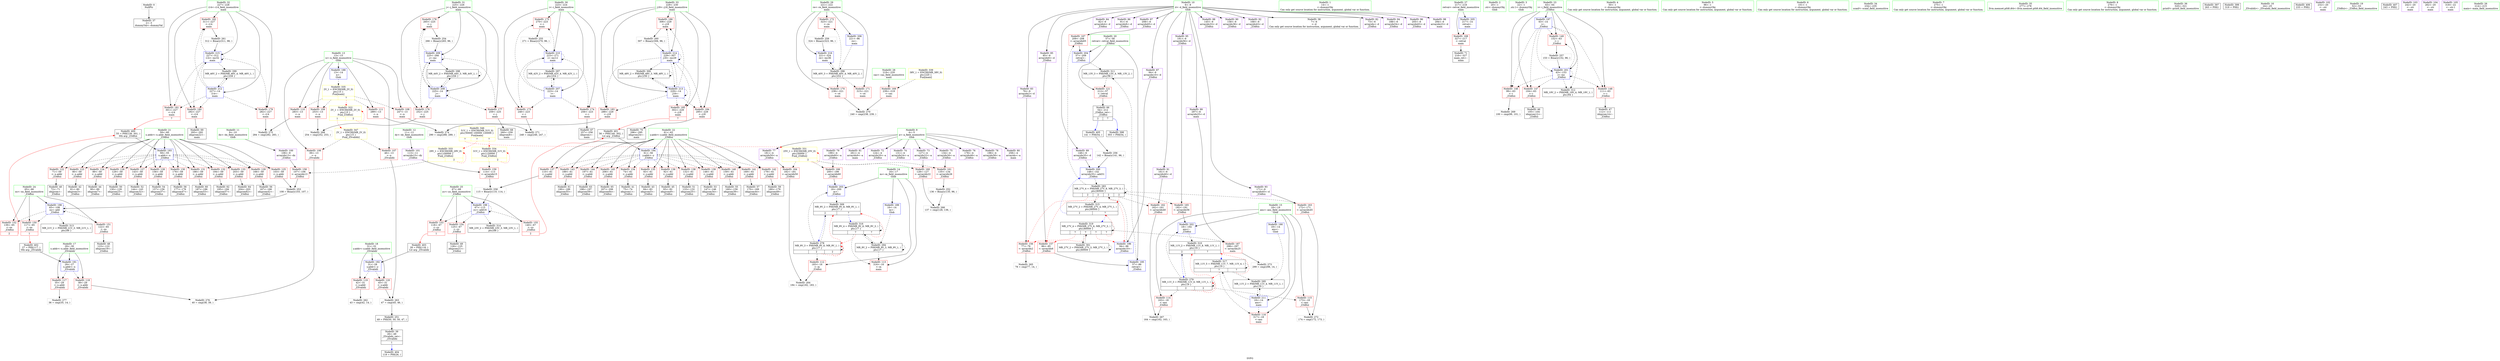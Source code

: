 digraph "SVFG" {
	label="SVFG";

	Node0x5623e86fee10 [shape=record,color=grey,label="{NodeID: 0\nNullPtr}"];
	Node0x5623e86fee10 -> Node0x5623e8724bd0[style=solid];
	Node0x5623e87369e0 [shape=record,color=grey,label="{NodeID: 277\n36 = cmp(35, 14, )\n}"];
	Node0x5623e8728d80 [shape=record,color=blue,label="{NodeID: 194\n61\<--56\ny.addr\<--y\n_Z3dfsii\n}"];
	Node0x5623e8728d80 -> Node0x5623e872bae0[style=dashed];
	Node0x5623e8728d80 -> Node0x5623e872bbb0[style=dashed];
	Node0x5623e8728d80 -> Node0x5623e872bc80[style=dashed];
	Node0x5623e8728d80 -> Node0x5623e872bd50[style=dashed];
	Node0x5623e8728d80 -> Node0x5623e872be20[style=dashed];
	Node0x5623e8728d80 -> Node0x5623e872bef0[style=dashed];
	Node0x5623e8728d80 -> Node0x5623e872bfc0[style=dashed];
	Node0x5623e8728d80 -> Node0x5623e872c090[style=dashed];
	Node0x5623e8728d80 -> Node0x5623e872c160[style=dashed];
	Node0x5623e8728d80 -> Node0x5623e872c230[style=dashed];
	Node0x5623e8728d80 -> Node0x5623e872c300[style=dashed];
	Node0x5623e8728d80 -> Node0x5623e872c3d0[style=dashed];
	Node0x5623e87260f0 [shape=record,color=red,label="{NodeID: 111\n289\<--13\n\<--n\nmain\n}"];
	Node0x5623e87260f0 -> Node0x5623e8736560[style=solid];
	Node0x5623e8724500 [shape=record,color=green,label="{NodeID: 28\n219\<--220\ncas\<--cas_field_insensitive\nmain\n}"];
	Node0x5623e8724500 -> Node0x5623e872d750[style=solid];
	Node0x5623e872bef0 [shape=record,color=red,label="{NodeID: 139\n146\<--61\n\<--y.addr\n_Z3dfsii\n}"];
	Node0x5623e872bef0 -> Node0x5623e87268f0[style=solid];
	Node0x5623e8726b60 [shape=record,color=black,label="{NodeID: 56\n167\<--166\nidxprom42\<--\n_Z3dfsii\n}"];
	Node0x5623e874f920 [shape=record,color=yellow,style=double,label="{NodeID: 333\n29V_1 = ENCHI(MR_29V_0)\npts\{100000 \}\nFun[_Z3dfsii]|{|<s1>2}}"];
	Node0x5623e874f920 -> Node0x5623e872ce60[style=dashed];
	Node0x5623e874f920:s1 -> Node0x5623e874f920[style=dashed,color=red];
	Node0x5623e872d5b0 [shape=record,color=red,label="{NodeID: 167\n209\<--208\n\<--arrayidx65\n_Z3dfsii\n}"];
	Node0x5623e872d5b0 -> Node0x5623e87295a0[style=solid];
	Node0x5623e8728220 [shape=record,color=purple,label="{NodeID: 84\n82\<--6\narrayidx4\<--d\n_Z3dfsii\n}"];
	Node0x5623e871ad20 [shape=record,color=green,label="{NodeID: 1\n14\<--1\n\<--dummyObj\nCan only get source location for instruction, argument, global var or function.}"];
	Node0x5623e8740540 [shape=record,color=black,label="{NodeID: 278\nMR_9V_3 = PHI(MR_9V_6, MR_9V_1, )\npts\{17 \}\n|{|<s4>2|<s5>2}}"];
	Node0x5623e8740540 -> Node0x5623e87261c0[style=dashed];
	Node0x5623e8740540 -> Node0x5623e87294d0[style=dashed];
	Node0x5623e8740540 -> Node0x5623e8740540[style=dashed];
	Node0x5623e8740540 -> Node0x5623e874a440[style=dashed];
	Node0x5623e8740540:s4 -> Node0x5623e8740540[style=dashed,color=red];
	Node0x5623e8740540:s5 -> Node0x5623e874a440[style=dashed,color=red];
	Node0x5623e8728e50 [shape=record,color=blue,label="{NodeID: 195\n57\<--86\nretval\<--\n_Z3dfsii\n}"];
	Node0x5623e8728e50 -> Node0x5623e874ae40[style=dashed];
	Node0x5623e87261c0 [shape=record,color=red,label="{NodeID: 112\n183\<--16\n\<--m\n_Z3dfsii\n}"];
	Node0x5623e87261c0 -> Node0x5623e8735660[style=solid];
	Node0x5623e8724590 [shape=record,color=green,label="{NodeID: 29\n221\<--222\nre\<--re_field_insensitive\nmain\n}"];
	Node0x5623e8724590 -> Node0x5623e872d820[style=solid];
	Node0x5623e8724590 -> Node0x5623e872d8f0[style=solid];
	Node0x5623e8724590 -> Node0x5623e872d9c0[style=solid];
	Node0x5623e8724590 -> Node0x5623e8729740[style=solid];
	Node0x5623e8724590 -> Node0x5623e8730df0[style=solid];
	Node0x5623e872bfc0 [shape=record,color=red,label="{NodeID: 140\n159\<--61\n\<--y.addr\n_Z3dfsii\n}"];
	Node0x5623e872bfc0 -> Node0x5623e8726a90[style=solid];
	Node0x5623e8726c30 [shape=record,color=black,label="{NodeID: 57\n170\<--169\nidxprom44\<--\n_Z3dfsii\n}"];
	Node0x5623e874fa00 [shape=record,color=yellow,style=double,label="{NodeID: 334\n31V_1 = ENCHI(MR_31V_0)\npts\{120000 \}\nFun[_Z3dfsii]|{|<s1>2}}"];
	Node0x5623e874fa00 -> Node0x5623e872cf30[style=dashed];
	Node0x5623e874fa00:s1 -> Node0x5623e874fa00[style=dashed,color=red];
	Node0x5623e872a8d0 [shape=record,color=black,label="{NodeID: 251\n49 = PHI(50, 50, 50, 47, )\n}"];
	Node0x5623e872a8d0 -> Node0x5623e8724d70[style=solid];
	Node0x5623e872d680 [shape=record,color=red,label="{NodeID: 168\n327\<--217\n\<--retval\nmain\n}"];
	Node0x5623e872d680 -> Node0x5623e8727790[style=solid];
	Node0x5623e87282f0 [shape=record,color=purple,label="{NodeID: 85\n85\<--6\narrayidx6\<--d\n_Z3dfsii\n}"];
	Node0x5623e87282f0 -> Node0x5623e872cd90[style=solid];
	Node0x5623e870ebc0 [shape=record,color=green,label="{NodeID: 2\n20\<--1\n.str\<--dummyObj\nGlob }"];
	Node0x5623e8740a40 [shape=record,color=black,label="{NodeID: 279\nMR_11V_3 = PHI(MR_11V_6, MR_11V_1, )\npts\{19 \}\n|{|<s5>2|<s6>2}}"];
	Node0x5623e8740a40 -> Node0x5623e8726360[style=dashed];
	Node0x5623e8740a40 -> Node0x5623e8726430[style=dashed];
	Node0x5623e8740a40 -> Node0x5623e8729400[style=dashed];
	Node0x5623e8740a40 -> Node0x5623e8740a40[style=dashed];
	Node0x5623e8740a40 -> Node0x5623e874a940[style=dashed];
	Node0x5623e8740a40:s5 -> Node0x5623e8740a40[style=dashed,color=red];
	Node0x5623e8740a40:s6 -> Node0x5623e874a940[style=dashed,color=red];
	Node0x5623e8728f20 [shape=record,color=blue,label="{NodeID: 196\n94\<--96\narrayidx10\<--\n_Z3dfsii\n}"];
	Node0x5623e8728f20 -> Node0x5623e8741e40[style=dashed];
	Node0x5623e8726290 [shape=record,color=red,label="{NodeID: 113\n316\<--16\n\<--m\nmain\n}"];
	Node0x5623e8724620 [shape=record,color=green,label="{NodeID: 30\n223\<--224\ni\<--i_field_insensitive\nmain\n}"];
	Node0x5623e8724620 -> Node0x5623e872da90[style=solid];
	Node0x5623e8724620 -> Node0x5623e872db60[style=solid];
	Node0x5623e8724620 -> Node0x5623e872dc30[style=solid];
	Node0x5623e8724620 -> Node0x5623e8729810[style=solid];
	Node0x5623e8724620 -> Node0x5623e8729a80[style=solid];
	Node0x5623e872c090 [shape=record,color=red,label="{NodeID: 141\n169\<--61\n\<--y.addr\n_Z3dfsii\n}"];
	Node0x5623e872c090 -> Node0x5623e8726c30[style=solid];
	Node0x5623e8726d00 [shape=record,color=black,label="{NodeID: 58\n177\<--176\nidxprom47\<--\n_Z3dfsii\n}"];
	Node0x5623e874fae0 [shape=record,color=yellow,style=double,label="{NodeID: 335\n2V_1 = ENCHI(MR_2V_0)\npts\{15 \}\nFun[main]|{|<s4>7}}"];
	Node0x5623e874fae0 -> Node0x5623e8725e80[style=dashed];
	Node0x5623e874fae0 -> Node0x5623e8725f50[style=dashed];
	Node0x5623e874fae0 -> Node0x5623e8726020[style=dashed];
	Node0x5623e874fae0 -> Node0x5623e87260f0[style=dashed];
	Node0x5623e874fae0:s4 -> Node0x5623e874e540[style=dashed,color=red];
	Node0x5623e872aae0 [shape=record,color=grey,label="{NodeID: 252\n136 = Binary(135, 96, )\n}"];
	Node0x5623e872aae0 -> Node0x5623e8735960[style=solid];
	Node0x5623e872d750 [shape=record,color=red,label="{NodeID: 169\n239\<--219\n\<--cas\nmain\n}"];
	Node0x5623e872d750 -> Node0x5623e8735f60[style=solid];
	Node0x5623e87283c0 [shape=record,color=purple,label="{NodeID: 86\n91\<--6\narrayidx8\<--d\n_Z3dfsii\n}"];
	Node0x5623e870daf0 [shape=record,color=green,label="{NodeID: 3\n22\<--1\n.str.1\<--dummyObj\nGlob }"];
	Node0x5623e8728ff0 [shape=record,color=blue,label="{NodeID: 197\n63\<--14\ni\<--\n_Z3dfsii\n}"];
	Node0x5623e8728ff0 -> Node0x5623e872c4a0[style=dashed];
	Node0x5623e8728ff0 -> Node0x5623e872c570[style=dashed];
	Node0x5623e8728ff0 -> Node0x5623e872c640[style=dashed];
	Node0x5623e8728ff0 -> Node0x5623e872c710[style=dashed];
	Node0x5623e8728ff0 -> Node0x5623e8729330[style=dashed];
	Node0x5623e8728ff0 -> Node0x5623e874b340[style=dashed];
	Node0x5623e8726360 [shape=record,color=red,label="{NodeID: 114\n163\<--18\n\<--ans\n_Z3dfsii\n}"];
	Node0x5623e8726360 -> Node0x5623e8735ae0[style=solid];
	Node0x5623e87246f0 [shape=record,color=green,label="{NodeID: 31\n225\<--226\nj\<--j_field_insensitive\nmain\n}"];
	Node0x5623e87246f0 -> Node0x5623e872dd00[style=solid];
	Node0x5623e87246f0 -> Node0x5623e872ddd0[style=solid];
	Node0x5623e87246f0 -> Node0x5623e872dea0[style=solid];
	Node0x5623e87246f0 -> Node0x5623e87298e0[style=solid];
	Node0x5623e87246f0 -> Node0x5623e87299b0[style=solid];
	Node0x5623e872c160 [shape=record,color=red,label="{NodeID: 142\n179\<--61\n\<--y.addr\n_Z3dfsii\n}"];
	Node0x5623e872c160 -> Node0x5623e8726dd0[style=solid];
	Node0x5623e8726dd0 [shape=record,color=black,label="{NodeID: 59\n180\<--179\nidxprom49\<--\n_Z3dfsii\n}"];
	Node0x5623e87345e0 [shape=record,color=grey,label="{NodeID: 253\n108 = Binary(103, 107, )\n}"];
	Node0x5623e87345e0 -> Node0x5623e87290c0[style=solid];
	Node0x5623e872d820 [shape=record,color=red,label="{NodeID: 170\n238\<--221\n\<--re\nmain\n}"];
	Node0x5623e872d820 -> Node0x5623e8735f60[style=solid];
	Node0x5623e8728490 [shape=record,color=purple,label="{NodeID: 87\n94\<--6\narrayidx10\<--d\n_Z3dfsii\n}"];
	Node0x5623e8728490 -> Node0x5623e8728f20[style=solid];
	Node0x5623e86fc7a0 [shape=record,color=green,label="{NodeID: 4\n50\<--1\n\<--dummyObj\nCan only get source location for instruction, argument, global var or function.}"];
	Node0x5623e87290c0 [shape=record,color=blue,label="{NodeID: 198\n65\<--108\nxx\<--add\n_Z3dfsii\n}"];
	Node0x5623e87290c0 -> Node0x5623e872c7e0[style=dashed];
	Node0x5623e87290c0 -> Node0x5623e872c8b0[style=dashed];
	Node0x5623e87290c0 -> Node0x5623e872c980[style=dashed];
	Node0x5623e87290c0 -> Node0x5623e87290c0[style=dashed];
	Node0x5623e87290c0 -> Node0x5623e874b840[style=dashed];
	Node0x5623e8726430 [shape=record,color=red,label="{NodeID: 115\n173\<--18\n\<--ans\n_Z3dfsii\n}"];
	Node0x5623e8726430 -> Node0x5623e8736260[style=solid];
	Node0x5623e87247c0 [shape=record,color=green,label="{NodeID: 32\n227\<--228\ni14\<--i14_field_insensitive\nmain\n}"];
	Node0x5623e87247c0 -> Node0x5623e872df70[style=solid];
	Node0x5623e87247c0 -> Node0x5623e872e040[style=solid];
	Node0x5623e87247c0 -> Node0x5623e872e110[style=solid];
	Node0x5623e87247c0 -> Node0x5623e872e1e0[style=solid];
	Node0x5623e87247c0 -> Node0x5623e8730ab0[style=solid];
	Node0x5623e87247c0 -> Node0x5623e8730d20[style=solid];
	Node0x5623e874a440 [shape=record,color=black,label="{NodeID: 309\nMR_9V_2 = PHI(MR_9V_8, MR_9V_1, )\npts\{17 \}\n|{<s0>2|<s1>7}}"];
	Node0x5623e874a440:s0 -> Node0x5623e8740540[style=dashed,color=blue];
	Node0x5623e874a440:s1 -> Node0x5623e874c740[style=dashed,color=blue];
	Node0x5623e872c230 [shape=record,color=red,label="{NodeID: 143\n189\<--61\n\<--y.addr\n_Z3dfsii\n}"];
	Node0x5623e872c230 -> Node0x5623e8726f70[style=solid];
	Node0x5623e8726ea0 [shape=record,color=black,label="{NodeID: 60\n187\<--186\nidxprom53\<--\n_Z3dfsii\n}"];
	Node0x5623e8734760 [shape=record,color=grey,label="{NodeID: 254\n266 = Binary(265, 96, )\n}"];
	Node0x5623e8734760 -> Node0x5623e87299b0[style=solid];
	Node0x5623e872d8f0 [shape=record,color=red,label="{NodeID: 171\n315\<--221\n\<--re\nmain\n}"];
	Node0x5623e8728560 [shape=record,color=purple,label="{NodeID: 88\n145\<--6\narrayidx33\<--d\n_Z3dfsii\n}"];
	Node0x5623e8723500 [shape=record,color=green,label="{NodeID: 5\n96\<--1\n\<--dummyObj\nCan only get source location for instruction, argument, global var or function.}"];
	Node0x5623e8729190 [shape=record,color=blue,label="{NodeID: 199\n67\<--115\nyy\<--add16\n_Z3dfsii\n}"];
	Node0x5623e8729190 -> Node0x5623e872ca50[style=dashed];
	Node0x5623e8729190 -> Node0x5623e872cb20[style=dashed];
	Node0x5623e8729190 -> Node0x5623e872cbf0[style=dashed];
	Node0x5623e8729190 -> Node0x5623e8729190[style=dashed];
	Node0x5623e8729190 -> Node0x5623e874bd40[style=dashed];
	Node0x5623e872ac40 [shape=record,color=red,label="{NodeID: 116\n317\<--18\n\<--ans\nmain\n}"];
	Node0x5623e8724890 [shape=record,color=green,label="{NodeID: 33\n229\<--230\nj18\<--j18_field_insensitive\nmain\n}"];
	Node0x5623e8724890 -> Node0x5623e872e2b0[style=solid];
	Node0x5623e8724890 -> Node0x5623e872e380[style=solid];
	Node0x5623e8724890 -> Node0x5623e872e450[style=solid];
	Node0x5623e8724890 -> Node0x5623e872e520[style=solid];
	Node0x5623e8724890 -> Node0x5623e8730b80[style=solid];
	Node0x5623e8724890 -> Node0x5623e8730c50[style=solid];
	Node0x5623e874a940 [shape=record,color=black,label="{NodeID: 310\nMR_11V_2 = PHI(MR_11V_8, MR_11V_1, )\npts\{19 \}\n|{<s0>2|<s1>7}}"];
	Node0x5623e874a940:s0 -> Node0x5623e8740a40[style=dashed,color=blue];
	Node0x5623e874a940:s1 -> Node0x5623e874cc40[style=dashed,color=blue];
	Node0x5623e872c300 [shape=record,color=red,label="{NodeID: 144\n197\<--61\n\<--y.addr\n_Z3dfsii\n}"];
	Node0x5623e872c300 -> Node0x5623e8727110[style=solid];
	Node0x5623e8726f70 [shape=record,color=black,label="{NodeID: 61\n190\<--189\nidxprom55\<--\n_Z3dfsii\n}"];
	Node0x5623e87348e0 [shape=record,color=grey,label="{NodeID: 255\n271 = Binary(270, 96, )\n}"];
	Node0x5623e87348e0 -> Node0x5623e8729a80[style=solid];
	Node0x5623e872d9c0 [shape=record,color=red,label="{NodeID: 172\n323\<--221\n\<--re\nmain\n}"];
	Node0x5623e872d9c0 -> Node0x5623e8734ee0[style=solid];
	Node0x5623e8728630 [shape=record,color=purple,label="{NodeID: 89\n148\<--6\narrayidx35\<--d\n_Z3dfsii\n}"];
	Node0x5623e8728630 -> Node0x5623e8729260[style=solid];
	Node0x5623e8723590 [shape=record,color=green,label="{NodeID: 6\n101\<--1\n\<--dummyObj\nCan only get source location for instruction, argument, global var or function.}"];
	Node0x5623e8741e40 [shape=record,color=black,label="{NodeID: 283\nMR_27V_4 = PHI(MR_27V_8, MR_27V_3, )\npts\{80000 \}\n|{|<s6>2|<s7>2|<s8>2|<s9>2}}"];
	Node0x5623e8741e40 -> Node0x5623e872d1a0[style=dashed];
	Node0x5623e8741e40 -> Node0x5623e872d270[style=dashed];
	Node0x5623e8741e40 -> Node0x5623e872d410[style=dashed];
	Node0x5623e8741e40 -> Node0x5623e872d5b0[style=dashed];
	Node0x5623e8741e40 -> Node0x5623e8741e40[style=dashed];
	Node0x5623e8741e40 -> Node0x5623e874c240[style=dashed];
	Node0x5623e8741e40:s6 -> Node0x5623e872ccc0[style=dashed,color=red];
	Node0x5623e8741e40:s7 -> Node0x5623e872cd90[style=dashed,color=red];
	Node0x5623e8741e40:s8 -> Node0x5623e8728f20[style=dashed,color=red];
	Node0x5623e8741e40:s9 -> Node0x5623e874c240[style=dashed,color=red];
	Node0x5623e8729260 [shape=record,color=blue,label="{NodeID: 200\n148\<--142\narrayidx35\<--add31\n_Z3dfsii\n}"];
	Node0x5623e8729260 -> Node0x5623e8741e40[style=dashed];
	Node0x5623e872ad10 [shape=record,color=red,label="{NodeID: 117\n35\<--29\n\<--x.addr\n_Z5validii\n}"];
	Node0x5623e872ad10 -> Node0x5623e87369e0[style=solid];
	Node0x5623e8724960 [shape=record,color=green,label="{NodeID: 34\n234\<--235\nscanf\<--scanf_field_insensitive\n}"];
	Node0x5623e874ae40 [shape=record,color=black,label="{NodeID: 311\nMR_13V_3 = PHI(MR_13V_4, MR_13V_2, )\npts\{58 \}\n}"];
	Node0x5623e874ae40 -> Node0x5623e872b050[style=dashed];
	Node0x5623e872c3d0 [shape=record,color=red,label="{NodeID: 145\n206\<--61\n\<--y.addr\n_Z3dfsii\n}"];
	Node0x5623e872c3d0 -> Node0x5623e87272b0[style=solid];
	Node0x5623e8727040 [shape=record,color=black,label="{NodeID: 62\n195\<--194\nidxprom57\<--\n_Z3dfsii\n}"];
	Node0x5623e874fe90 [shape=record,color=yellow,style=double,label="{NodeID: 339\n38V_1 = ENCHI(MR_38V_0)\npts\{220 \}\nFun[main]}"];
	Node0x5623e874fe90 -> Node0x5623e872d750[style=dashed];
	Node0x5623e8734a60 [shape=record,color=grey,label="{NodeID: 256\n142 = Binary(141, 96, )\n}"];
	Node0x5623e8734a60 -> Node0x5623e8729260[style=solid];
	Node0x5623e872da90 [shape=record,color=red,label="{NodeID: 173\n246\<--223\n\<--i\nmain\n}"];
	Node0x5623e872da90 -> Node0x5623e87360e0[style=solid];
	Node0x5623e8728700 [shape=record,color=purple,label="{NodeID: 90\n158\<--6\narrayidx38\<--d\n_Z3dfsii\n}"];
	Node0x5623e870d820 [shape=record,color=green,label="{NodeID: 7\n275\<--1\n\<--dummyObj\nCan only get source location for instruction, argument, global var or function.}"];
	Node0x5623e8729330 [shape=record,color=blue,label="{NodeID: 201\n63\<--153\ni\<--inc\n_Z3dfsii\n}"];
	Node0x5623e8729330 -> Node0x5623e872c4a0[style=dashed];
	Node0x5623e8729330 -> Node0x5623e872c570[style=dashed];
	Node0x5623e8729330 -> Node0x5623e872c640[style=dashed];
	Node0x5623e8729330 -> Node0x5623e872c710[style=dashed];
	Node0x5623e8729330 -> Node0x5623e8729330[style=dashed];
	Node0x5623e8729330 -> Node0x5623e874b340[style=dashed];
	Node0x5623e872ade0 [shape=record,color=red,label="{NodeID: 118\n38\<--29\n\<--x.addr\n_Z5validii\n}"];
	Node0x5623e872ade0 -> Node0x5623e8736860[style=solid];
	Node0x5623e8724a30 [shape=record,color=green,label="{NodeID: 35\n277\<--278\nllvm.memset.p0i8.i64\<--llvm.memset.p0i8.i64_field_insensitive\n}"];
	Node0x5623e874b340 [shape=record,color=black,label="{NodeID: 312\nMR_19V_2 = PHI(MR_19V_4, MR_19V_1, )\npts\{64 \}\n}"];
	Node0x5623e872c4a0 [shape=record,color=red,label="{NodeID: 146\n99\<--63\n\<--i\n_Z3dfsii\n}"];
	Node0x5623e872c4a0 -> Node0x5623e8735de0[style=solid];
	Node0x5623e8727110 [shape=record,color=black,label="{NodeID: 63\n198\<--197\nidxprom59\<--\n_Z3dfsii\n}"];
	Node0x5623e8734be0 [shape=record,color=grey,label="{NodeID: 257\n153 = Binary(152, 96, )\n}"];
	Node0x5623e8734be0 -> Node0x5623e8729330[style=solid];
	Node0x5623e872db60 [shape=record,color=red,label="{NodeID: 174\n256\<--223\n\<--i\nmain\n}"];
	Node0x5623e872db60 -> Node0x5623e8727450[style=solid];
	Node0x5623e87287d0 [shape=record,color=purple,label="{NodeID: 91\n161\<--6\narrayidx40\<--d\n_Z3dfsii\n}"];
	Node0x5623e87287d0 -> Node0x5623e872d1a0[style=solid];
	Node0x5623e870d8b0 [shape=record,color=green,label="{NodeID: 8\n276\<--1\n\<--dummyObj\nCan only get source location for instruction, argument, global var or function.}"];
	Node0x5623e8729400 [shape=record,color=blue,label="{NodeID: 202\n18\<--192\nans\<--\n_Z3dfsii\n}"];
	Node0x5623e8729400 -> Node0x5623e874a940[style=dashed];
	Node0x5623e872aeb0 [shape=record,color=red,label="{NodeID: 119\n42\<--31\n\<--y.addr\n_Z5validii\n}"];
	Node0x5623e872aeb0 -> Node0x5623e8735360[style=solid];
	Node0x5623e8724b00 [shape=record,color=green,label="{NodeID: 36\n320\<--321\nprintf\<--printf_field_insensitive\n}"];
	Node0x5623e874b840 [shape=record,color=black,label="{NodeID: 313\nMR_21V_2 = PHI(MR_21V_3, MR_21V_1, )\npts\{66 \}\n}"];
	Node0x5623e872c570 [shape=record,color=red,label="{NodeID: 147\n104\<--63\n\<--i\n_Z3dfsii\n}"];
	Node0x5623e872c570 -> Node0x5623e8725320[style=solid];
	Node0x5623e87271e0 [shape=record,color=black,label="{NodeID: 64\n204\<--203\nidxprom62\<--\n_Z3dfsii\n}"];
	Node0x5623e8734d60 [shape=record,color=grey,label="{NodeID: 258\n115 = Binary(110, 114, )\n}"];
	Node0x5623e8734d60 -> Node0x5623e8729190[style=solid];
	Node0x5623e872dc30 [shape=record,color=red,label="{NodeID: 175\n270\<--223\n\<--i\nmain\n}"];
	Node0x5623e872dc30 -> Node0x5623e87348e0[style=solid];
	Node0x5623e87288a0 [shape=record,color=purple,label="{NodeID: 92\n168\<--6\narrayidx43\<--d\n_Z3dfsii\n}"];
	Node0x5623e870d940 [shape=record,color=green,label="{NodeID: 9\n4\<--5\na\<--a_field_insensitive\nGlob }"];
	Node0x5623e870d940 -> Node0x5623e8727860[style=solid];
	Node0x5623e870d940 -> Node0x5623e8727930[style=solid];
	Node0x5623e870d940 -> Node0x5623e8727a00[style=solid];
	Node0x5623e870d940 -> Node0x5623e8727ad0[style=solid];
	Node0x5623e870d940 -> Node0x5623e8727ba0[style=solid];
	Node0x5623e870d940 -> Node0x5623e8727c70[style=solid];
	Node0x5623e870d940 -> Node0x5623e8727d40[style=solid];
	Node0x5623e870d940 -> Node0x5623e8727e10[style=solid];
	Node0x5623e870d940 -> Node0x5623e8727ee0[style=solid];
	Node0x5623e870d940 -> Node0x5623e8727fb0[style=solid];
	Node0x5623e87294d0 [shape=record,color=blue,label="{NodeID: 203\n16\<--200\nm\<--\n_Z3dfsii\n}"];
	Node0x5623e87294d0 -> Node0x5623e874a440[style=dashed];
	Node0x5623e872af80 [shape=record,color=red,label="{NodeID: 120\n45\<--31\n\<--y.addr\n_Z5validii\n}"];
	Node0x5623e872af80 -> Node0x5623e87354e0[style=solid];
	Node0x5623e8724bd0 [shape=record,color=black,label="{NodeID: 37\n2\<--3\ndummyVal\<--dummyVal\n}"];
	Node0x5623e87697a0 [shape=record,color=black,label="{NodeID: 397\n263 = PHI()\n}"];
	Node0x5623e874bd40 [shape=record,color=black,label="{NodeID: 314\nMR_23V_2 = PHI(MR_23V_3, MR_23V_1, )\npts\{68 \}\n}"];
	Node0x5623e872c640 [shape=record,color=red,label="{NodeID: 148\n111\<--63\n\<--i\n_Z3dfsii\n}"];
	Node0x5623e872c640 -> Node0x5623e87253f0[style=solid];
	Node0x5623e87272b0 [shape=record,color=black,label="{NodeID: 65\n207\<--206\nidxprom64\<--\n_Z3dfsii\n}"];
	Node0x5623e8734ee0 [shape=record,color=grey,label="{NodeID: 259\n324 = Binary(323, 96, )\n}"];
	Node0x5623e8734ee0 -> Node0x5623e8730df0[style=solid];
	Node0x5623e872dd00 [shape=record,color=red,label="{NodeID: 176\n252\<--225\n\<--j\nmain\n}"];
	Node0x5623e872dd00 -> Node0x5623e8735c60[style=solid];
	Node0x5623e8728970 [shape=record,color=purple,label="{NodeID: 93\n171\<--6\narrayidx45\<--d\n_Z3dfsii\n}"];
	Node0x5623e8728970 -> Node0x5623e872d270[style=solid];
	Node0x5623e871ab40 [shape=record,color=green,label="{NodeID: 10\n6\<--8\nd\<--d_field_insensitive\nGlob }"];
	Node0x5623e871ab40 -> Node0x5623e8724ca0[style=solid];
	Node0x5623e871ab40 -> Node0x5623e8728080[style=solid];
	Node0x5623e871ab40 -> Node0x5623e8728150[style=solid];
	Node0x5623e871ab40 -> Node0x5623e8728220[style=solid];
	Node0x5623e871ab40 -> Node0x5623e87282f0[style=solid];
	Node0x5623e871ab40 -> Node0x5623e87283c0[style=solid];
	Node0x5623e871ab40 -> Node0x5623e8728490[style=solid];
	Node0x5623e871ab40 -> Node0x5623e8728560[style=solid];
	Node0x5623e871ab40 -> Node0x5623e8728630[style=solid];
	Node0x5623e871ab40 -> Node0x5623e8728700[style=solid];
	Node0x5623e871ab40 -> Node0x5623e87287d0[style=solid];
	Node0x5623e871ab40 -> Node0x5623e87288a0[style=solid];
	Node0x5623e871ab40 -> Node0x5623e8728970[style=solid];
	Node0x5623e871ab40 -> Node0x5623e8728a40[style=solid];
	Node0x5623e871ab40 -> Node0x5623e8728b10[style=solid];
	Node0x5623e871ab40 -> Node0x5623e87254c0[style=solid];
	Node0x5623e871ab40 -> Node0x5623e8725590[style=solid];
	Node0x5623e871ab40 -> Node0x5623e8725660[style=solid];
	Node0x5623e871ab40 -> Node0x5623e8725730[style=solid];
	Node0x5623e87295a0 [shape=record,color=blue,label="{NodeID: 204\n57\<--209\nretval\<--\n_Z3dfsii\n}"];
	Node0x5623e87295a0 -> Node0x5623e874ae40[style=dashed];
	Node0x5623e872b050 [shape=record,color=red,label="{NodeID: 121\n212\<--57\n\<--retval\n_Z3dfsii\n}"];
	Node0x5623e872b050 -> Node0x5623e8727380[style=solid];
	Node0x5623e8724ca0 [shape=record,color=black,label="{NodeID: 38\n7\<--6\n\<--d\nCan only get source location for instruction, argument, global var or function.}"];
	Node0x5623e87698a0 [shape=record,color=black,label="{NodeID: 398\n303 = PHI(54, )\n}"];
	Node0x5623e874c240 [shape=record,color=black,label="{NodeID: 315\nMR_27V_2 = PHI(MR_27V_4, MR_27V_1, )\npts\{80000 \}\n|{<s0>2|<s1>7}}"];
	Node0x5623e874c240:s0 -> Node0x5623e8729260[style=dashed,color=blue];
	Node0x5623e874c240:s1 -> Node0x5623e874d640[style=dashed,color=blue];
	Node0x5623e872c710 [shape=record,color=red,label="{NodeID: 149\n152\<--63\n\<--i\n_Z3dfsii\n}"];
	Node0x5623e872c710 -> Node0x5623e8734be0[style=solid];
	Node0x5623e8727380 [shape=record,color=black,label="{NodeID: 66\n54\<--212\n_Z3dfsii_ret\<--\n_Z3dfsii\n|{<s0>2|<s1>7}}"];
	Node0x5623e8727380:s0 -> Node0x5623e876a570[style=solid,color=blue];
	Node0x5623e8727380:s1 -> Node0x5623e87698a0[style=solid,color=blue];
	Node0x5623e8735060 [shape=record,color=grey,label="{NodeID: 260\n307 = Binary(306, 96, )\n}"];
	Node0x5623e8735060 -> Node0x5623e8730c50[style=solid];
	Node0x5623e872ddd0 [shape=record,color=red,label="{NodeID: 177\n259\<--225\n\<--j\nmain\n}"];
	Node0x5623e872ddd0 -> Node0x5623e8727520[style=solid];
	Node0x5623e8728a40 [shape=record,color=purple,label="{NodeID: 94\n188\<--6\narrayidx54\<--d\n_Z3dfsii\n}"];
	Node0x5623e871ac10 [shape=record,color=green,label="{NodeID: 11\n9\<--10\ndx\<--dx_field_insensitive\nGlob }"];
	Node0x5623e871ac10 -> Node0x5623e8725800[style=solid];
	Node0x5623e8729670 [shape=record,color=blue,label="{NodeID: 205\n217\<--14\nretval\<--\nmain\n}"];
	Node0x5623e8729670 -> Node0x5623e872d680[style=dashed];
	Node0x5623e872b120 [shape=record,color=red,label="{NodeID: 122\n71\<--59\n\<--x.addr\n_Z3dfsii\n}"];
	Node0x5623e872b120 -> Node0x5623e8724e40[style=solid];
	Node0x5623e8724d70 [shape=record,color=black,label="{NodeID: 39\n26\<--49\n_Z5validii_ret\<--\n_Z5validii\n|{<s0>1}}"];
	Node0x5623e8724d70:s0 -> Node0x5623e876a3d0[style=solid,color=blue];
	Node0x5623e8769a00 [shape=record,color=black,label="{NodeID: 399\n319 = PHI()\n}"];
	Node0x5623e874c740 [shape=record,color=black,label="{NodeID: 316\nMR_9V_4 = PHI(MR_9V_6, MR_9V_3, )\npts\{17 \}\n|{|<s3>7|<s4>7}}"];
	Node0x5623e874c740 -> Node0x5623e8726290[style=dashed];
	Node0x5623e874c740 -> Node0x5623e8745540[style=dashed];
	Node0x5623e874c740 -> Node0x5623e874c740[style=dashed];
	Node0x5623e874c740:s3 -> Node0x5623e8740540[style=dashed,color=red];
	Node0x5623e874c740:s4 -> Node0x5623e874a440[style=dashed,color=red];
	Node0x5623e872c7e0 [shape=record,color=red,label="{NodeID: 150\n117\<--65\n\<--xx\n_Z3dfsii\n|{<s0>1}}"];
	Node0x5623e872c7e0:s0 -> Node0x5623e8769ee0[style=solid,color=red];
	Node0x5623e8727450 [shape=record,color=black,label="{NodeID: 67\n257\<--256\nidxprom\<--\nmain\n}"];
	Node0x5623e87351e0 [shape=record,color=grey,label="{NodeID: 261\n312 = Binary(311, 96, )\n}"];
	Node0x5623e87351e0 -> Node0x5623e8730d20[style=solid];
	Node0x5623e872dea0 [shape=record,color=red,label="{NodeID: 178\n265\<--225\n\<--j\nmain\n}"];
	Node0x5623e872dea0 -> Node0x5623e8734760[style=solid];
	Node0x5623e8728b10 [shape=record,color=purple,label="{NodeID: 95\n191\<--6\narrayidx56\<--d\n_Z3dfsii\n}"];
	Node0x5623e8728b10 -> Node0x5623e872d410[style=solid];
	Node0x5623e870d5e0 [shape=record,color=green,label="{NodeID: 12\n11\<--12\ndy\<--dy_field_insensitive\nGlob }"];
	Node0x5623e870d5e0 -> Node0x5623e87258d0[style=solid];
	Node0x5623e8729740 [shape=record,color=blue,label="{NodeID: 206\n221\<--96\nre\<--\nmain\n}"];
	Node0x5623e8729740 -> Node0x5623e8745f40[style=dashed];
	Node0x5623e872b1f0 [shape=record,color=red,label="{NodeID: 123\n80\<--59\n\<--x.addr\n_Z3dfsii\n}"];
	Node0x5623e872b1f0 -> Node0x5623e8724fe0[style=solid];
	Node0x5623e8724e40 [shape=record,color=black,label="{NodeID: 40\n72\<--71\nidxprom\<--\n_Z3dfsii\n}"];
	Node0x5623e8769ad0 [shape=record,color=black,label="{NodeID: 400\n55 = PHI(139, 301, )\n0th arg _Z3dfsii }"];
	Node0x5623e8769ad0 -> Node0x5623e8728cb0[style=solid];
	Node0x5623e874cc40 [shape=record,color=black,label="{NodeID: 317\nMR_11V_5 = PHI(MR_11V_7, MR_11V_4, )\npts\{19 \}\n|{|<s3>7|<s4>7}}"];
	Node0x5623e874cc40 -> Node0x5623e872ac40[style=dashed];
	Node0x5623e874cc40 -> Node0x5623e8745a40[style=dashed];
	Node0x5623e874cc40 -> Node0x5623e874cc40[style=dashed];
	Node0x5623e874cc40:s3 -> Node0x5623e8740a40[style=dashed,color=red];
	Node0x5623e874cc40:s4 -> Node0x5623e874a940[style=dashed,color=red];
	Node0x5623e872c8b0 [shape=record,color=red,label="{NodeID: 151\n122\<--65\n\<--xx\n_Z3dfsii\n}"];
	Node0x5623e872c8b0 -> Node0x5623e87264e0[style=solid];
	Node0x5623e8727520 [shape=record,color=black,label="{NodeID: 68\n260\<--259\nidxprom8\<--\nmain\n}"];
	Node0x5623e8735360 [shape=record,color=grey,label="{NodeID: 262\n43 = cmp(42, 14, )\n}"];
	Node0x5623e872df70 [shape=record,color=red,label="{NodeID: 179\n282\<--227\n\<--i14\nmain\n}"];
	Node0x5623e872df70 -> Node0x5623e87366e0[style=solid];
	Node0x5623e87254c0 [shape=record,color=purple,label="{NodeID: 96\n205\<--6\narrayidx63\<--d\n_Z3dfsii\n}"];
	Node0x5623e870d6b0 [shape=record,color=green,label="{NodeID: 13\n13\<--15\nn\<--n_field_insensitive\nGlob }"];
	Node0x5623e870d6b0 -> Node0x5623e8725ce0[style=solid];
	Node0x5623e870d6b0 -> Node0x5623e8725db0[style=solid];
	Node0x5623e870d6b0 -> Node0x5623e8725e80[style=solid];
	Node0x5623e870d6b0 -> Node0x5623e8725f50[style=solid];
	Node0x5623e870d6b0 -> Node0x5623e8726020[style=solid];
	Node0x5623e870d6b0 -> Node0x5623e87260f0[style=solid];
	Node0x5623e870d6b0 -> Node0x5623e872e6c0[style=solid];
	Node0x5623e8729810 [shape=record,color=blue,label="{NodeID: 207\n223\<--14\ni\<--\nmain\n}"];
	Node0x5623e8729810 -> Node0x5623e872da90[style=dashed];
	Node0x5623e8729810 -> Node0x5623e872db60[style=dashed];
	Node0x5623e8729810 -> Node0x5623e872dc30[style=dashed];
	Node0x5623e8729810 -> Node0x5623e8729a80[style=dashed];
	Node0x5623e8729810 -> Node0x5623e8746440[style=dashed];
	Node0x5623e872b2c0 [shape=record,color=red,label="{NodeID: 124\n89\<--59\n\<--x.addr\n_Z3dfsii\n}"];
	Node0x5623e872b2c0 -> Node0x5623e8725180[style=solid];
	Node0x5623e8724f10 [shape=record,color=black,label="{NodeID: 41\n75\<--74\nidxprom1\<--\n_Z3dfsii\n}"];
	Node0x5623e8769d60 [shape=record,color=black,label="{NodeID: 401\n56 = PHI(140, 302, )\n1st arg _Z3dfsii }"];
	Node0x5623e8769d60 -> Node0x5623e8728d80[style=solid];
	Node0x5623e872c980 [shape=record,color=red,label="{NodeID: 152\n139\<--65\n\<--xx\n_Z3dfsii\n|{<s0>2}}"];
	Node0x5623e872c980:s0 -> Node0x5623e8769ad0[style=solid,color=red];
	Node0x5623e87275f0 [shape=record,color=black,label="{NodeID: 69\n293\<--292\nidxprom22\<--\nmain\n}"];
	Node0x5623e87504b0 [shape=record,color=yellow,style=double,label="{NodeID: 346\n51V_1 = ENCHI(MR_51V_0)\npts\{50000 100000 120000 \}\nFun[main]|{<s0>7|<s1>7|<s2>7}}"];
	Node0x5623e87504b0:s0 -> Node0x5623e874f760[style=dashed,color=red];
	Node0x5623e87504b0:s1 -> Node0x5623e874f920[style=dashed,color=red];
	Node0x5623e87504b0:s2 -> Node0x5623e874fa00[style=dashed,color=red];
	Node0x5623e87354e0 [shape=record,color=grey,label="{NodeID: 263\n47 = cmp(45, 46, )\n}"];
	Node0x5623e87354e0 -> Node0x5623e872a8d0[style=solid];
	Node0x5623e872e040 [shape=record,color=red,label="{NodeID: 180\n292\<--227\n\<--i14\nmain\n}"];
	Node0x5623e872e040 -> Node0x5623e87275f0[style=solid];
	Node0x5623e8725590 [shape=record,color=purple,label="{NodeID: 97\n208\<--6\narrayidx65\<--d\n_Z3dfsii\n}"];
	Node0x5623e8725590 -> Node0x5623e872d5b0[style=solid];
	Node0x5623e8723840 [shape=record,color=green,label="{NodeID: 14\n16\<--17\nm\<--m_field_insensitive\nGlob }"];
	Node0x5623e8723840 -> Node0x5623e87261c0[style=solid];
	Node0x5623e8723840 -> Node0x5623e8726290[style=solid];
	Node0x5623e8723840 -> Node0x5623e872e790[style=solid];
	Node0x5623e8723840 -> Node0x5623e87294d0[style=solid];
	Node0x5623e87298e0 [shape=record,color=blue,label="{NodeID: 208\n225\<--14\nj\<--\nmain\n}"];
	Node0x5623e87298e0 -> Node0x5623e872dd00[style=dashed];
	Node0x5623e87298e0 -> Node0x5623e872ddd0[style=dashed];
	Node0x5623e87298e0 -> Node0x5623e872dea0[style=dashed];
	Node0x5623e87298e0 -> Node0x5623e87298e0[style=dashed];
	Node0x5623e87298e0 -> Node0x5623e87299b0[style=dashed];
	Node0x5623e87298e0 -> Node0x5623e8746940[style=dashed];
	Node0x5623e872b390 [shape=record,color=red,label="{NodeID: 125\n103\<--59\n\<--x.addr\n_Z3dfsii\n}"];
	Node0x5623e872b390 -> Node0x5623e87345e0[style=solid];
	Node0x5623e8724fe0 [shape=record,color=black,label="{NodeID: 42\n81\<--80\nidxprom3\<--\n_Z3dfsii\n}"];
	Node0x5623e8769ee0 [shape=record,color=black,label="{NodeID: 402\n27 = PHI(117, )\n0th arg _Z5validii }"];
	Node0x5623e8769ee0 -> Node0x5623e872e990[style=solid];
	Node0x5623e874d640 [shape=record,color=black,label="{NodeID: 319\nMR_27V_4 = PHI(MR_27V_6, MR_27V_3, )\npts\{80000 \}\n|{|<s3>7|<s4>7|<s5>7|<s6>7}}"];
	Node0x5623e874d640 -> Node0x5623e872e5f0[style=dashed];
	Node0x5623e874d640 -> Node0x5623e8747c40[style=dashed];
	Node0x5623e874d640 -> Node0x5623e874d640[style=dashed];
	Node0x5623e874d640:s3 -> Node0x5623e872ccc0[style=dashed,color=red];
	Node0x5623e874d640:s4 -> Node0x5623e872cd90[style=dashed,color=red];
	Node0x5623e874d640:s5 -> Node0x5623e8728f20[style=dashed,color=red];
	Node0x5623e874d640:s6 -> Node0x5623e874c240[style=dashed,color=red];
	Node0x5623e872ca50 [shape=record,color=red,label="{NodeID: 153\n118\<--67\n\<--yy\n_Z3dfsii\n|{<s0>1}}"];
	Node0x5623e872ca50:s0 -> Node0x5623e8769ff0[style=solid,color=red];
	Node0x5623e87276c0 [shape=record,color=black,label="{NodeID: 70\n296\<--295\nidxprom24\<--\nmain\n}"];
	Node0x5623e87505f0 [shape=record,color=yellow,style=double,label="{NodeID: 347\n2V_1 = ENCHI(MR_2V_0)\npts\{15 \}\nFun[_Z5validii]}"];
	Node0x5623e87505f0 -> Node0x5623e8725ce0[style=dashed];
	Node0x5623e87505f0 -> Node0x5623e8725db0[style=dashed];
	Node0x5623e8735660 [shape=record,color=grey,label="{NodeID: 264\n184 = cmp(182, 183, )\n}"];
	Node0x5623e872e110 [shape=record,color=red,label="{NodeID: 181\n301\<--227\n\<--i14\nmain\n|{<s0>7}}"];
	Node0x5623e872e110:s0 -> Node0x5623e8769ad0[style=solid,color=red];
	Node0x5623e8725660 [shape=record,color=purple,label="{NodeID: 98\n294\<--6\narrayidx23\<--d\nmain\n}"];
	Node0x5623e87238d0 [shape=record,color=green,label="{NodeID: 15\n18\<--19\nans\<--ans_field_insensitive\nGlob }"];
	Node0x5623e87238d0 -> Node0x5623e8726360[style=solid];
	Node0x5623e87238d0 -> Node0x5623e8726430[style=solid];
	Node0x5623e87238d0 -> Node0x5623e872ac40[style=solid];
	Node0x5623e87238d0 -> Node0x5623e872e890[style=solid];
	Node0x5623e87238d0 -> Node0x5623e8729400[style=solid];
	Node0x5623e87238d0 -> Node0x5623e8729b50[style=solid];
	Node0x5623e87299b0 [shape=record,color=blue,label="{NodeID: 209\n225\<--266\nj\<--inc\nmain\n}"];
	Node0x5623e87299b0 -> Node0x5623e872dd00[style=dashed];
	Node0x5623e87299b0 -> Node0x5623e872ddd0[style=dashed];
	Node0x5623e87299b0 -> Node0x5623e872dea0[style=dashed];
	Node0x5623e87299b0 -> Node0x5623e87298e0[style=dashed];
	Node0x5623e87299b0 -> Node0x5623e87299b0[style=dashed];
	Node0x5623e87299b0 -> Node0x5623e8746940[style=dashed];
	Node0x5623e872b460 [shape=record,color=red,label="{NodeID: 126\n129\<--59\n\<--x.addr\n_Z3dfsii\n}"];
	Node0x5623e872b460 -> Node0x5623e8726680[style=solid];
	Node0x5623e87250b0 [shape=record,color=black,label="{NodeID: 43\n84\<--83\nidxprom5\<--\n_Z3dfsii\n}"];
	Node0x5623e8769ff0 [shape=record,color=black,label="{NodeID: 403\n28 = PHI(118, )\n1st arg _Z5validii }"];
	Node0x5623e8769ff0 -> Node0x5623e8728be0[style=solid];
	Node0x5623e872cb20 [shape=record,color=red,label="{NodeID: 154\n125\<--67\n\<--yy\n_Z3dfsii\n}"];
	Node0x5623e872cb20 -> Node0x5623e87265b0[style=solid];
	Node0x5623e8727790 [shape=record,color=black,label="{NodeID: 71\n216\<--327\nmain_ret\<--\nmain\n}"];
	Node0x5623e87357e0 [shape=record,color=grey,label="{NodeID: 265\n78 = cmp(77, 14, )\n}"];
	Node0x5623e872e1e0 [shape=record,color=red,label="{NodeID: 182\n311\<--227\n\<--i14\nmain\n}"];
	Node0x5623e872e1e0 -> Node0x5623e87351e0[style=solid];
	Node0x5623e8725730 [shape=record,color=purple,label="{NodeID: 99\n297\<--6\narrayidx25\<--d\nmain\n}"];
	Node0x5623e8725730 -> Node0x5623e872e5f0[style=solid];
	Node0x5623e87239a0 [shape=record,color=green,label="{NodeID: 16\n24\<--25\n_Z5validii\<--_Z5validii_field_insensitive\n}"];
	Node0x5623e8729a80 [shape=record,color=blue,label="{NodeID: 210\n223\<--271\ni\<--inc12\nmain\n}"];
	Node0x5623e8729a80 -> Node0x5623e872da90[style=dashed];
	Node0x5623e8729a80 -> Node0x5623e872db60[style=dashed];
	Node0x5623e8729a80 -> Node0x5623e872dc30[style=dashed];
	Node0x5623e8729a80 -> Node0x5623e8729a80[style=dashed];
	Node0x5623e8729a80 -> Node0x5623e8746440[style=dashed];
	Node0x5623e872b530 [shape=record,color=red,label="{NodeID: 127\n143\<--59\n\<--x.addr\n_Z3dfsii\n}"];
	Node0x5623e872b530 -> Node0x5623e8726820[style=solid];
	Node0x5623e8725180 [shape=record,color=black,label="{NodeID: 44\n90\<--89\nidxprom7\<--\n_Z3dfsii\n}"];
	Node0x5623e876a3d0 [shape=record,color=black,label="{NodeID: 404\n119 = PHI(26, )\n}"];
	Node0x5623e872cbf0 [shape=record,color=red,label="{NodeID: 155\n140\<--67\n\<--yy\n_Z3dfsii\n|{<s0>2}}"];
	Node0x5623e872cbf0:s0 -> Node0x5623e8769d60[style=solid,color=red];
	Node0x5623e8727860 [shape=record,color=purple,label="{NodeID: 72\n124\<--4\narrayidx20\<--a\n_Z3dfsii\n}"];
	Node0x5623e8735960 [shape=record,color=grey,label="{NodeID: 266\n137 = cmp(128, 136, )\n}"];
	Node0x5623e872e2b0 [shape=record,color=red,label="{NodeID: 183\n288\<--229\n\<--j18\nmain\n}"];
	Node0x5623e872e2b0 -> Node0x5623e8736560[style=solid];
	Node0x5623e8725800 [shape=record,color=purple,label="{NodeID: 100\n106\<--9\narrayidx13\<--dx\n_Z3dfsii\n}"];
	Node0x5623e8725800 -> Node0x5623e872ce60[style=solid];
	Node0x5623e870e930 [shape=record,color=green,label="{NodeID: 17\n29\<--30\nx.addr\<--x.addr_field_insensitive\n_Z5validii\n}"];
	Node0x5623e870e930 -> Node0x5623e872ad10[style=solid];
	Node0x5623e870e930 -> Node0x5623e872ade0[style=solid];
	Node0x5623e870e930 -> Node0x5623e872e990[style=solid];
	Node0x5623e8745540 [shape=record,color=black,label="{NodeID: 294\nMR_9V_2 = PHI(MR_9V_3, MR_9V_1, )\npts\{17 \}\n}"];
	Node0x5623e8745540 -> Node0x5623e8726290[style=dashed];
	Node0x5623e8745540 -> Node0x5623e8745540[style=dashed];
	Node0x5623e8745540 -> Node0x5623e874c740[style=dashed];
	Node0x5623e8729b50 [shape=record,color=blue,label="{NodeID: 211\n18\<--14\nans\<--\nmain\n}"];
	Node0x5623e8729b50 -> Node0x5623e872ac40[style=dashed];
	Node0x5623e8729b50 -> Node0x5623e8745a40[style=dashed];
	Node0x5623e8729b50 -> Node0x5623e874cc40[style=dashed];
	Node0x5623e872b600 [shape=record,color=red,label="{NodeID: 128\n156\<--59\n\<--x.addr\n_Z3dfsii\n}"];
	Node0x5623e872b600 -> Node0x5623e87269c0[style=solid];
	Node0x5623e8725250 [shape=record,color=black,label="{NodeID: 45\n93\<--92\nidxprom9\<--\n_Z3dfsii\n}"];
	Node0x5623e876a570 [shape=record,color=black,label="{NodeID: 405\n141 = PHI(54, )\n}"];
	Node0x5623e876a570 -> Node0x5623e8734a60[style=solid];
	Node0x5623e874e540 [shape=record,color=yellow,style=double,label="{NodeID: 322\n2V_1 = ENCHI(MR_2V_0)\npts\{15 \}\nFun[_Z3dfsii]|{<s0>1|<s1>2}}"];
	Node0x5623e874e540:s0 -> Node0x5623e87505f0[style=dashed,color=red];
	Node0x5623e874e540:s1 -> Node0x5623e874e540[style=dashed,color=red];
	Node0x5623e872ccc0 [shape=record,color=red,label="{NodeID: 156\n77\<--76\n\<--arrayidx2\n_Z3dfsii\n}"];
	Node0x5623e872ccc0 -> Node0x5623e87357e0[style=solid];
	Node0x5623e8727930 [shape=record,color=purple,label="{NodeID: 73\n127\<--4\narrayidx22\<--a\n_Z3dfsii\n}"];
	Node0x5623e8727930 -> Node0x5623e872d000[style=solid];
	Node0x5623e8735ae0 [shape=record,color=grey,label="{NodeID: 267\n164 = cmp(162, 163, )\n}"];
	Node0x5623e872e380 [shape=record,color=red,label="{NodeID: 184\n295\<--229\n\<--j18\nmain\n}"];
	Node0x5623e872e380 -> Node0x5623e87276c0[style=solid];
	Node0x5623e87258d0 [shape=record,color=purple,label="{NodeID: 101\n113\<--11\narrayidx15\<--dy\n_Z3dfsii\n}"];
	Node0x5623e87258d0 -> Node0x5623e872cf30[style=solid];
	Node0x5623e870ea00 [shape=record,color=green,label="{NodeID: 18\n31\<--32\ny.addr\<--y.addr_field_insensitive\n_Z5validii\n}"];
	Node0x5623e870ea00 -> Node0x5623e872aeb0[style=solid];
	Node0x5623e870ea00 -> Node0x5623e872af80[style=solid];
	Node0x5623e870ea00 -> Node0x5623e8728be0[style=solid];
	Node0x5623e8745a40 [shape=record,color=black,label="{NodeID: 295\nMR_11V_2 = PHI(MR_11V_4, MR_11V_1, )\npts\{19 \}\n}"];
	Node0x5623e8745a40 -> Node0x5623e8729b50[style=dashed];
	Node0x5623e8730ab0 [shape=record,color=blue,label="{NodeID: 212\n227\<--14\ni14\<--\nmain\n}"];
	Node0x5623e8730ab0 -> Node0x5623e872df70[style=dashed];
	Node0x5623e8730ab0 -> Node0x5623e872e040[style=dashed];
	Node0x5623e8730ab0 -> Node0x5623e872e110[style=dashed];
	Node0x5623e8730ab0 -> Node0x5623e872e1e0[style=dashed];
	Node0x5623e8730ab0 -> Node0x5623e8730d20[style=dashed];
	Node0x5623e8730ab0 -> Node0x5623e8746e40[style=dashed];
	Node0x5623e872b6d0 [shape=record,color=red,label="{NodeID: 129\n166\<--59\n\<--x.addr\n_Z3dfsii\n}"];
	Node0x5623e872b6d0 -> Node0x5623e8726b60[style=solid];
	Node0x5623e8725320 [shape=record,color=black,label="{NodeID: 46\n105\<--104\nidxprom12\<--\n_Z3dfsii\n}"];
	Node0x5623e876a740 [shape=record,color=black,label="{NodeID: 406\n233 = PHI()\n}"];
	Node0x5623e872cd90 [shape=record,color=red,label="{NodeID: 157\n86\<--85\n\<--arrayidx6\n_Z3dfsii\n}"];
	Node0x5623e872cd90 -> Node0x5623e8728e50[style=solid];
	Node0x5623e8727a00 [shape=record,color=purple,label="{NodeID: 74\n131\<--4\narrayidx24\<--a\n_Z3dfsii\n}"];
	Node0x5623e8735c60 [shape=record,color=grey,label="{NodeID: 268\n254 = cmp(252, 253, )\n}"];
	Node0x5623e872e450 [shape=record,color=red,label="{NodeID: 185\n302\<--229\n\<--j18\nmain\n|{<s0>7}}"];
	Node0x5623e872e450:s0 -> Node0x5623e8769d60[style=solid,color=red];
	Node0x5623e87259a0 [shape=record,color=purple,label="{NodeID: 102\n232\<--20\n\<--.str\nmain\n}"];
	Node0x5623e870ead0 [shape=record,color=green,label="{NodeID: 19\n52\<--53\n_Z3dfsii\<--_Z3dfsii_field_insensitive\n}"];
	Node0x5623e8745f40 [shape=record,color=black,label="{NodeID: 296\nMR_40V_3 = PHI(MR_40V_4, MR_40V_2, )\npts\{222 \}\n}"];
	Node0x5623e8745f40 -> Node0x5623e872d820[style=dashed];
	Node0x5623e8745f40 -> Node0x5623e872d8f0[style=dashed];
	Node0x5623e8745f40 -> Node0x5623e872d9c0[style=dashed];
	Node0x5623e8745f40 -> Node0x5623e8730df0[style=dashed];
	Node0x5623e8730b80 [shape=record,color=blue,label="{NodeID: 213\n229\<--14\nj18\<--\nmain\n}"];
	Node0x5623e8730b80 -> Node0x5623e872e2b0[style=dashed];
	Node0x5623e8730b80 -> Node0x5623e872e380[style=dashed];
	Node0x5623e8730b80 -> Node0x5623e872e450[style=dashed];
	Node0x5623e8730b80 -> Node0x5623e872e520[style=dashed];
	Node0x5623e8730b80 -> Node0x5623e8730b80[style=dashed];
	Node0x5623e8730b80 -> Node0x5623e8730c50[style=dashed];
	Node0x5623e8730b80 -> Node0x5623e8747b50[style=dashed];
	Node0x5623e872b7a0 [shape=record,color=red,label="{NodeID: 130\n176\<--59\n\<--x.addr\n_Z3dfsii\n}"];
	Node0x5623e872b7a0 -> Node0x5623e8726d00[style=solid];
	Node0x5623e87253f0 [shape=record,color=black,label="{NodeID: 47\n112\<--111\nidxprom14\<--\n_Z3dfsii\n}"];
	Node0x5623e876a810 [shape=record,color=black,label="{NodeID: 407\n243 = PHI()\n}"];
	Node0x5623e872ce60 [shape=record,color=red,label="{NodeID: 158\n107\<--106\n\<--arrayidx13\n_Z3dfsii\n}"];
	Node0x5623e872ce60 -> Node0x5623e87345e0[style=solid];
	Node0x5623e8727ad0 [shape=record,color=purple,label="{NodeID: 75\n134\<--4\narrayidx26\<--a\n_Z3dfsii\n}"];
	Node0x5623e8727ad0 -> Node0x5623e872d0d0[style=solid];
	Node0x5623e8735de0 [shape=record,color=grey,label="{NodeID: 269\n100 = cmp(99, 101, )\n}"];
	Node0x5623e872e520 [shape=record,color=red,label="{NodeID: 186\n306\<--229\n\<--j18\nmain\n}"];
	Node0x5623e872e520 -> Node0x5623e8735060[style=solid];
	Node0x5623e8725a70 [shape=record,color=purple,label="{NodeID: 103\n242\<--20\n\<--.str\nmain\n}"];
	Node0x5623e8719930 [shape=record,color=green,label="{NodeID: 20\n57\<--58\nretval\<--retval_field_insensitive\n_Z3dfsii\n}"];
	Node0x5623e8719930 -> Node0x5623e872b050[style=solid];
	Node0x5623e8719930 -> Node0x5623e8728e50[style=solid];
	Node0x5623e8719930 -> Node0x5623e87295a0[style=solid];
	Node0x5623e8746440 [shape=record,color=black,label="{NodeID: 297\nMR_42V_2 = PHI(MR_42V_4, MR_42V_1, )\npts\{224 \}\n}"];
	Node0x5623e8746440 -> Node0x5623e8729810[style=dashed];
	Node0x5623e8730c50 [shape=record,color=blue,label="{NodeID: 214\n229\<--307\nj18\<--inc29\nmain\n}"];
	Node0x5623e8730c50 -> Node0x5623e872e2b0[style=dashed];
	Node0x5623e8730c50 -> Node0x5623e872e380[style=dashed];
	Node0x5623e8730c50 -> Node0x5623e872e450[style=dashed];
	Node0x5623e8730c50 -> Node0x5623e872e520[style=dashed];
	Node0x5623e8730c50 -> Node0x5623e8730b80[style=dashed];
	Node0x5623e8730c50 -> Node0x5623e8730c50[style=dashed];
	Node0x5623e8730c50 -> Node0x5623e8747b50[style=dashed];
	Node0x5623e872b870 [shape=record,color=red,label="{NodeID: 131\n186\<--59\n\<--x.addr\n_Z3dfsii\n}"];
	Node0x5623e872b870 -> Node0x5623e8726ea0[style=solid];
	Node0x5623e87264e0 [shape=record,color=black,label="{NodeID: 48\n123\<--122\nidxprom19\<--\n_Z3dfsii\n}"];
	Node0x5623e872cf30 [shape=record,color=red,label="{NodeID: 159\n114\<--113\n\<--arrayidx15\n_Z3dfsii\n}"];
	Node0x5623e872cf30 -> Node0x5623e8734d60[style=solid];
	Node0x5623e8727ba0 [shape=record,color=purple,label="{NodeID: 76\n178\<--4\narrayidx48\<--a\n_Z3dfsii\n}"];
	Node0x5623e8735f60 [shape=record,color=grey,label="{NodeID: 270\n240 = cmp(238, 239, )\n}"];
	Node0x5623e872e5f0 [shape=record,color=red,label="{NodeID: 187\n298\<--297\n\<--arrayidx25\nmain\n}"];
	Node0x5623e872e5f0 -> Node0x5623e87363e0[style=solid];
	Node0x5623e8725b40 [shape=record,color=purple,label="{NodeID: 104\n262\<--20\n\<--.str\nmain\n}"];
	Node0x5623e8719a00 [shape=record,color=green,label="{NodeID: 21\n59\<--60\nx.addr\<--x.addr_field_insensitive\n_Z3dfsii\n}"];
	Node0x5623e8719a00 -> Node0x5623e872b120[style=solid];
	Node0x5623e8719a00 -> Node0x5623e872b1f0[style=solid];
	Node0x5623e8719a00 -> Node0x5623e872b2c0[style=solid];
	Node0x5623e8719a00 -> Node0x5623e872b390[style=solid];
	Node0x5623e8719a00 -> Node0x5623e872b460[style=solid];
	Node0x5623e8719a00 -> Node0x5623e872b530[style=solid];
	Node0x5623e8719a00 -> Node0x5623e872b600[style=solid];
	Node0x5623e8719a00 -> Node0x5623e872b6d0[style=solid];
	Node0x5623e8719a00 -> Node0x5623e872b7a0[style=solid];
	Node0x5623e8719a00 -> Node0x5623e872b870[style=solid];
	Node0x5623e8719a00 -> Node0x5623e872b940[style=solid];
	Node0x5623e8719a00 -> Node0x5623e872ba10[style=solid];
	Node0x5623e8719a00 -> Node0x5623e8728cb0[style=solid];
	Node0x5623e8746940 [shape=record,color=black,label="{NodeID: 298\nMR_44V_2 = PHI(MR_44V_3, MR_44V_1, )\npts\{226 \}\n}"];
	Node0x5623e8746940 -> Node0x5623e87298e0[style=dashed];
	Node0x5623e8746940 -> Node0x5623e8746940[style=dashed];
	Node0x5623e8730d20 [shape=record,color=blue,label="{NodeID: 215\n227\<--312\ni14\<--inc32\nmain\n}"];
	Node0x5623e8730d20 -> Node0x5623e872df70[style=dashed];
	Node0x5623e8730d20 -> Node0x5623e872e040[style=dashed];
	Node0x5623e8730d20 -> Node0x5623e872e110[style=dashed];
	Node0x5623e8730d20 -> Node0x5623e872e1e0[style=dashed];
	Node0x5623e8730d20 -> Node0x5623e8730d20[style=dashed];
	Node0x5623e8730d20 -> Node0x5623e8746e40[style=dashed];
	Node0x5623e872b940 [shape=record,color=red,label="{NodeID: 132\n194\<--59\n\<--x.addr\n_Z3dfsii\n}"];
	Node0x5623e872b940 -> Node0x5623e8727040[style=solid];
	Node0x5623e87265b0 [shape=record,color=black,label="{NodeID: 49\n126\<--125\nidxprom21\<--\n_Z3dfsii\n}"];
	Node0x5623e872d000 [shape=record,color=red,label="{NodeID: 160\n128\<--127\n\<--arrayidx22\n_Z3dfsii\n}"];
	Node0x5623e872d000 -> Node0x5623e8735960[style=solid];
	Node0x5623e8727c70 [shape=record,color=purple,label="{NodeID: 77\n181\<--4\narrayidx50\<--a\n_Z3dfsii\n}"];
	Node0x5623e8727c70 -> Node0x5623e872d340[style=solid];
	Node0x5623e87360e0 [shape=record,color=grey,label="{NodeID: 271\n248 = cmp(246, 247, )\n}"];
	Node0x5623e872e6c0 [shape=record,color=blue,label="{NodeID: 188\n13\<--14\nn\<--\nGlob }"];
	Node0x5623e872e6c0 -> Node0x5623e874fae0[style=dashed];
	Node0x5623e8725c10 [shape=record,color=purple,label="{NodeID: 105\n318\<--22\n\<--.str.1\nmain\n}"];
	Node0x5623e8719ad0 [shape=record,color=green,label="{NodeID: 22\n61\<--62\ny.addr\<--y.addr_field_insensitive\n_Z3dfsii\n}"];
	Node0x5623e8719ad0 -> Node0x5623e872bae0[style=solid];
	Node0x5623e8719ad0 -> Node0x5623e872bbb0[style=solid];
	Node0x5623e8719ad0 -> Node0x5623e872bc80[style=solid];
	Node0x5623e8719ad0 -> Node0x5623e872bd50[style=solid];
	Node0x5623e8719ad0 -> Node0x5623e872be20[style=solid];
	Node0x5623e8719ad0 -> Node0x5623e872bef0[style=solid];
	Node0x5623e8719ad0 -> Node0x5623e872bfc0[style=solid];
	Node0x5623e8719ad0 -> Node0x5623e872c090[style=solid];
	Node0x5623e8719ad0 -> Node0x5623e872c160[style=solid];
	Node0x5623e8719ad0 -> Node0x5623e872c230[style=solid];
	Node0x5623e8719ad0 -> Node0x5623e872c300[style=solid];
	Node0x5623e8719ad0 -> Node0x5623e872c3d0[style=solid];
	Node0x5623e8719ad0 -> Node0x5623e8728d80[style=solid];
	Node0x5623e8746e40 [shape=record,color=black,label="{NodeID: 299\nMR_46V_2 = PHI(MR_46V_4, MR_46V_1, )\npts\{228 \}\n}"];
	Node0x5623e8746e40 -> Node0x5623e8730ab0[style=dashed];
	Node0x5623e8730df0 [shape=record,color=blue,label="{NodeID: 216\n221\<--324\nre\<--inc36\nmain\n}"];
	Node0x5623e8730df0 -> Node0x5623e8745f40[style=dashed];
	Node0x5623e872ba10 [shape=record,color=red,label="{NodeID: 133\n203\<--59\n\<--x.addr\n_Z3dfsii\n}"];
	Node0x5623e872ba10 -> Node0x5623e87271e0[style=solid];
	Node0x5623e8726680 [shape=record,color=black,label="{NodeID: 50\n130\<--129\nidxprom23\<--\n_Z3dfsii\n}"];
	Node0x5623e872d0d0 [shape=record,color=red,label="{NodeID: 161\n135\<--134\n\<--arrayidx26\n_Z3dfsii\n}"];
	Node0x5623e872d0d0 -> Node0x5623e872aae0[style=solid];
	Node0x5623e8727d40 [shape=record,color=purple,label="{NodeID: 78\n196\<--4\narrayidx58\<--a\n_Z3dfsii\n}"];
	Node0x5623e8736260 [shape=record,color=grey,label="{NodeID: 272\n174 = cmp(172, 173, )\n}"];
	Node0x5623e872e790 [shape=record,color=blue,label="{NodeID: 189\n16\<--14\nm\<--\nGlob }"];
	Node0x5623e872e790 -> Node0x5623e8745540[style=dashed];
	Node0x5623e8725ce0 [shape=record,color=red,label="{NodeID: 106\n39\<--13\n\<--n\n_Z5validii\n}"];
	Node0x5623e8725ce0 -> Node0x5623e8736860[style=solid];
	Node0x5623e8724230 [shape=record,color=green,label="{NodeID: 23\n63\<--64\ni\<--i_field_insensitive\n_Z3dfsii\n}"];
	Node0x5623e8724230 -> Node0x5623e872c4a0[style=solid];
	Node0x5623e8724230 -> Node0x5623e872c570[style=solid];
	Node0x5623e8724230 -> Node0x5623e872c640[style=solid];
	Node0x5623e8724230 -> Node0x5623e872c710[style=solid];
	Node0x5623e8724230 -> Node0x5623e8728ff0[style=solid];
	Node0x5623e8724230 -> Node0x5623e8729330[style=solid];
	Node0x5623e8747b50 [shape=record,color=black,label="{NodeID: 300\nMR_48V_2 = PHI(MR_48V_3, MR_48V_1, )\npts\{230 \}\n}"];
	Node0x5623e8747b50 -> Node0x5623e8730b80[style=dashed];
	Node0x5623e8747b50 -> Node0x5623e8747b50[style=dashed];
	Node0x5623e872bae0 [shape=record,color=red,label="{NodeID: 134\n74\<--61\n\<--y.addr\n_Z3dfsii\n}"];
	Node0x5623e872bae0 -> Node0x5623e8724f10[style=solid];
	Node0x5623e8726750 [shape=record,color=black,label="{NodeID: 51\n133\<--132\nidxprom25\<--\n_Z3dfsii\n}"];
	Node0x5623e872d1a0 [shape=record,color=red,label="{NodeID: 162\n162\<--161\n\<--arrayidx40\n_Z3dfsii\n}"];
	Node0x5623e872d1a0 -> Node0x5623e8735ae0[style=solid];
	Node0x5623e8727e10 [shape=record,color=purple,label="{NodeID: 79\n199\<--4\narrayidx60\<--a\n_Z3dfsii\n}"];
	Node0x5623e8727e10 -> Node0x5623e872d4e0[style=solid];
	Node0x5623e87363e0 [shape=record,color=grey,label="{NodeID: 273\n299 = cmp(298, 14, )\n}"];
	Node0x5623e872e890 [shape=record,color=blue,label="{NodeID: 190\n18\<--14\nans\<--\nGlob }"];
	Node0x5623e872e890 -> Node0x5623e8745a40[style=dashed];
	Node0x5623e8725db0 [shape=record,color=red,label="{NodeID: 107\n46\<--13\n\<--n\n_Z5validii\n}"];
	Node0x5623e8725db0 -> Node0x5623e87354e0[style=solid];
	Node0x5623e87242c0 [shape=record,color=green,label="{NodeID: 24\n65\<--66\nxx\<--xx_field_insensitive\n_Z3dfsii\n}"];
	Node0x5623e87242c0 -> Node0x5623e872c7e0[style=solid];
	Node0x5623e87242c0 -> Node0x5623e872c8b0[style=solid];
	Node0x5623e87242c0 -> Node0x5623e872c980[style=solid];
	Node0x5623e87242c0 -> Node0x5623e87290c0[style=solid];
	Node0x5623e8747c40 [shape=record,color=black,label="{NodeID: 301\nMR_27V_2 = PHI(MR_27V_3, MR_27V_1, )\npts\{80000 \}\n}"];
	Node0x5623e8747c40 -> Node0x5623e8747c40[style=dashed];
	Node0x5623e8747c40 -> Node0x5623e874d640[style=dashed];
	Node0x5623e872bbb0 [shape=record,color=red,label="{NodeID: 135\n83\<--61\n\<--y.addr\n_Z3dfsii\n}"];
	Node0x5623e872bbb0 -> Node0x5623e87250b0[style=solid];
	Node0x5623e8726820 [shape=record,color=black,label="{NodeID: 52\n144\<--143\nidxprom32\<--\n_Z3dfsii\n}"];
	Node0x5623e872d270 [shape=record,color=red,label="{NodeID: 163\n172\<--171\n\<--arrayidx45\n_Z3dfsii\n}"];
	Node0x5623e872d270 -> Node0x5623e8736260[style=solid];
	Node0x5623e8727ee0 [shape=record,color=purple,label="{NodeID: 80\n258\<--4\narrayidx\<--a\nmain\n}"];
	Node0x5623e8736560 [shape=record,color=grey,label="{NodeID: 274\n290 = cmp(288, 289, )\n}"];
	Node0x5623e872e990 [shape=record,color=blue,label="{NodeID: 191\n29\<--27\nx.addr\<--x\n_Z5validii\n}"];
	Node0x5623e872e990 -> Node0x5623e872ad10[style=dashed];
	Node0x5623e872e990 -> Node0x5623e872ade0[style=dashed];
	Node0x5623e8725e80 [shape=record,color=red,label="{NodeID: 108\n247\<--13\n\<--n\nmain\n}"];
	Node0x5623e8725e80 -> Node0x5623e87360e0[style=solid];
	Node0x5623e8724350 [shape=record,color=green,label="{NodeID: 25\n67\<--68\nyy\<--yy_field_insensitive\n_Z3dfsii\n}"];
	Node0x5623e8724350 -> Node0x5623e872ca50[style=solid];
	Node0x5623e8724350 -> Node0x5623e872cb20[style=solid];
	Node0x5623e8724350 -> Node0x5623e872cbf0[style=solid];
	Node0x5623e8724350 -> Node0x5623e8729190[style=solid];
	Node0x5623e872bc80 [shape=record,color=red,label="{NodeID: 136\n92\<--61\n\<--y.addr\n_Z3dfsii\n}"];
	Node0x5623e872bc80 -> Node0x5623e8725250[style=solid];
	Node0x5623e87268f0 [shape=record,color=black,label="{NodeID: 53\n147\<--146\nidxprom34\<--\n_Z3dfsii\n}"];
	Node0x5623e872d340 [shape=record,color=red,label="{NodeID: 164\n182\<--181\n\<--arrayidx50\n_Z3dfsii\n}"];
	Node0x5623e872d340 -> Node0x5623e8735660[style=solid];
	Node0x5623e8727fb0 [shape=record,color=purple,label="{NodeID: 81\n261\<--4\narrayidx9\<--a\nmain\n}"];
	Node0x5623e87366e0 [shape=record,color=grey,label="{NodeID: 275\n284 = cmp(282, 283, )\n}"];
	Node0x5623e8728be0 [shape=record,color=blue,label="{NodeID: 192\n31\<--28\ny.addr\<--y\n_Z5validii\n}"];
	Node0x5623e8728be0 -> Node0x5623e872aeb0[style=dashed];
	Node0x5623e8728be0 -> Node0x5623e872af80[style=dashed];
	Node0x5623e8725f50 [shape=record,color=red,label="{NodeID: 109\n253\<--13\n\<--n\nmain\n}"];
	Node0x5623e8725f50 -> Node0x5623e8735c60[style=solid];
	Node0x5623e87243e0 [shape=record,color=green,label="{NodeID: 26\n214\<--215\nmain\<--main_field_insensitive\n}"];
	Node0x5623e872bd50 [shape=record,color=red,label="{NodeID: 137\n110\<--61\n\<--y.addr\n_Z3dfsii\n}"];
	Node0x5623e872bd50 -> Node0x5623e8734d60[style=solid];
	Node0x5623e87269c0 [shape=record,color=black,label="{NodeID: 54\n157\<--156\nidxprom37\<--\n_Z3dfsii\n}"];
	Node0x5623e874f760 [shape=record,color=yellow,style=double,label="{NodeID: 331\n25V_1 = ENCHI(MR_25V_0)\npts\{50000 \}\nFun[_Z3dfsii]|{|<s4>2}}"];
	Node0x5623e874f760 -> Node0x5623e872d000[style=dashed];
	Node0x5623e874f760 -> Node0x5623e872d0d0[style=dashed];
	Node0x5623e874f760 -> Node0x5623e872d340[style=dashed];
	Node0x5623e874f760 -> Node0x5623e872d4e0[style=dashed];
	Node0x5623e874f760:s4 -> Node0x5623e874f760[style=dashed,color=red];
	Node0x5623e872d410 [shape=record,color=red,label="{NodeID: 165\n192\<--191\n\<--arrayidx56\n_Z3dfsii\n}"];
	Node0x5623e872d410 -> Node0x5623e8729400[style=solid];
	Node0x5623e8728080 [shape=record,color=purple,label="{NodeID: 82\n73\<--6\narrayidx\<--d\n_Z3dfsii\n}"];
	Node0x5623e8736860 [shape=record,color=grey,label="{NodeID: 276\n40 = cmp(38, 39, )\n}"];
	Node0x5623e8728cb0 [shape=record,color=blue,label="{NodeID: 193\n59\<--55\nx.addr\<--x\n_Z3dfsii\n}"];
	Node0x5623e8728cb0 -> Node0x5623e872b120[style=dashed];
	Node0x5623e8728cb0 -> Node0x5623e872b1f0[style=dashed];
	Node0x5623e8728cb0 -> Node0x5623e872b2c0[style=dashed];
	Node0x5623e8728cb0 -> Node0x5623e872b390[style=dashed];
	Node0x5623e8728cb0 -> Node0x5623e872b460[style=dashed];
	Node0x5623e8728cb0 -> Node0x5623e872b530[style=dashed];
	Node0x5623e8728cb0 -> Node0x5623e872b600[style=dashed];
	Node0x5623e8728cb0 -> Node0x5623e872b6d0[style=dashed];
	Node0x5623e8728cb0 -> Node0x5623e872b7a0[style=dashed];
	Node0x5623e8728cb0 -> Node0x5623e872b870[style=dashed];
	Node0x5623e8728cb0 -> Node0x5623e872b940[style=dashed];
	Node0x5623e8728cb0 -> Node0x5623e872ba10[style=dashed];
	Node0x5623e8726020 [shape=record,color=red,label="{NodeID: 110\n283\<--13\n\<--n\nmain\n}"];
	Node0x5623e8726020 -> Node0x5623e87366e0[style=solid];
	Node0x5623e8724470 [shape=record,color=green,label="{NodeID: 27\n217\<--218\nretval\<--retval_field_insensitive\nmain\n}"];
	Node0x5623e8724470 -> Node0x5623e872d680[style=solid];
	Node0x5623e8724470 -> Node0x5623e8729670[style=solid];
	Node0x5623e872be20 [shape=record,color=red,label="{NodeID: 138\n132\<--61\n\<--y.addr\n_Z3dfsii\n}"];
	Node0x5623e872be20 -> Node0x5623e8726750[style=solid];
	Node0x5623e8726a90 [shape=record,color=black,label="{NodeID: 55\n160\<--159\nidxprom39\<--\n_Z3dfsii\n}"];
	Node0x5623e872d4e0 [shape=record,color=red,label="{NodeID: 166\n200\<--199\n\<--arrayidx60\n_Z3dfsii\n}"];
	Node0x5623e872d4e0 -> Node0x5623e87294d0[style=solid];
	Node0x5623e8728150 [shape=record,color=purple,label="{NodeID: 83\n76\<--6\narrayidx2\<--d\n_Z3dfsii\n}"];
	Node0x5623e8728150 -> Node0x5623e872ccc0[style=solid];
}
